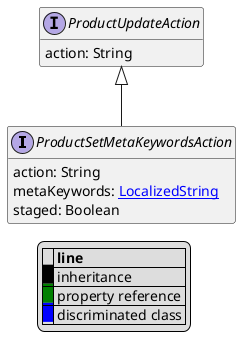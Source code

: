 @startuml

hide empty fields
hide empty methods
legend
|= |= line |
|<back:black>   </back>| inheritance |
|<back:green>   </back>| property reference |
|<back:blue>   </back>| discriminated class |
endlegend
interface ProductSetMetaKeywordsAction [[ProductSetMetaKeywordsAction.svg]] extends ProductUpdateAction {
    action: String
    metaKeywords: [[LocalizedString.svg LocalizedString]]
    staged: Boolean
}
interface ProductUpdateAction [[ProductUpdateAction.svg]]  {
    action: String
}





@enduml
